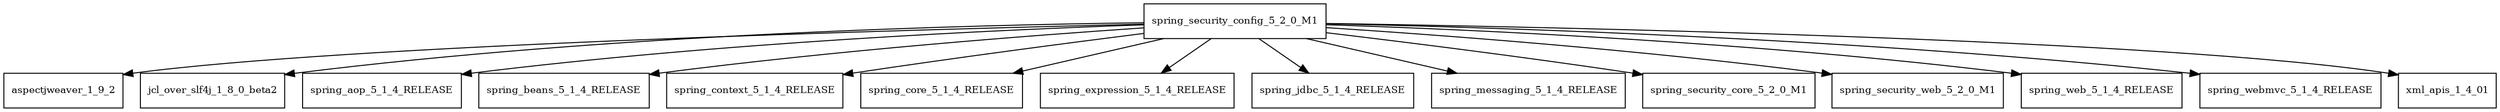 digraph spring_security_config_5_2_0_M1_dependencies {
  node [shape = box, fontsize=10.0];
  spring_security_config_5_2_0_M1 -> aspectjweaver_1_9_2;
  spring_security_config_5_2_0_M1 -> jcl_over_slf4j_1_8_0_beta2;
  spring_security_config_5_2_0_M1 -> spring_aop_5_1_4_RELEASE;
  spring_security_config_5_2_0_M1 -> spring_beans_5_1_4_RELEASE;
  spring_security_config_5_2_0_M1 -> spring_context_5_1_4_RELEASE;
  spring_security_config_5_2_0_M1 -> spring_core_5_1_4_RELEASE;
  spring_security_config_5_2_0_M1 -> spring_expression_5_1_4_RELEASE;
  spring_security_config_5_2_0_M1 -> spring_jdbc_5_1_4_RELEASE;
  spring_security_config_5_2_0_M1 -> spring_messaging_5_1_4_RELEASE;
  spring_security_config_5_2_0_M1 -> spring_security_core_5_2_0_M1;
  spring_security_config_5_2_0_M1 -> spring_security_web_5_2_0_M1;
  spring_security_config_5_2_0_M1 -> spring_web_5_1_4_RELEASE;
  spring_security_config_5_2_0_M1 -> spring_webmvc_5_1_4_RELEASE;
  spring_security_config_5_2_0_M1 -> xml_apis_1_4_01;
}
